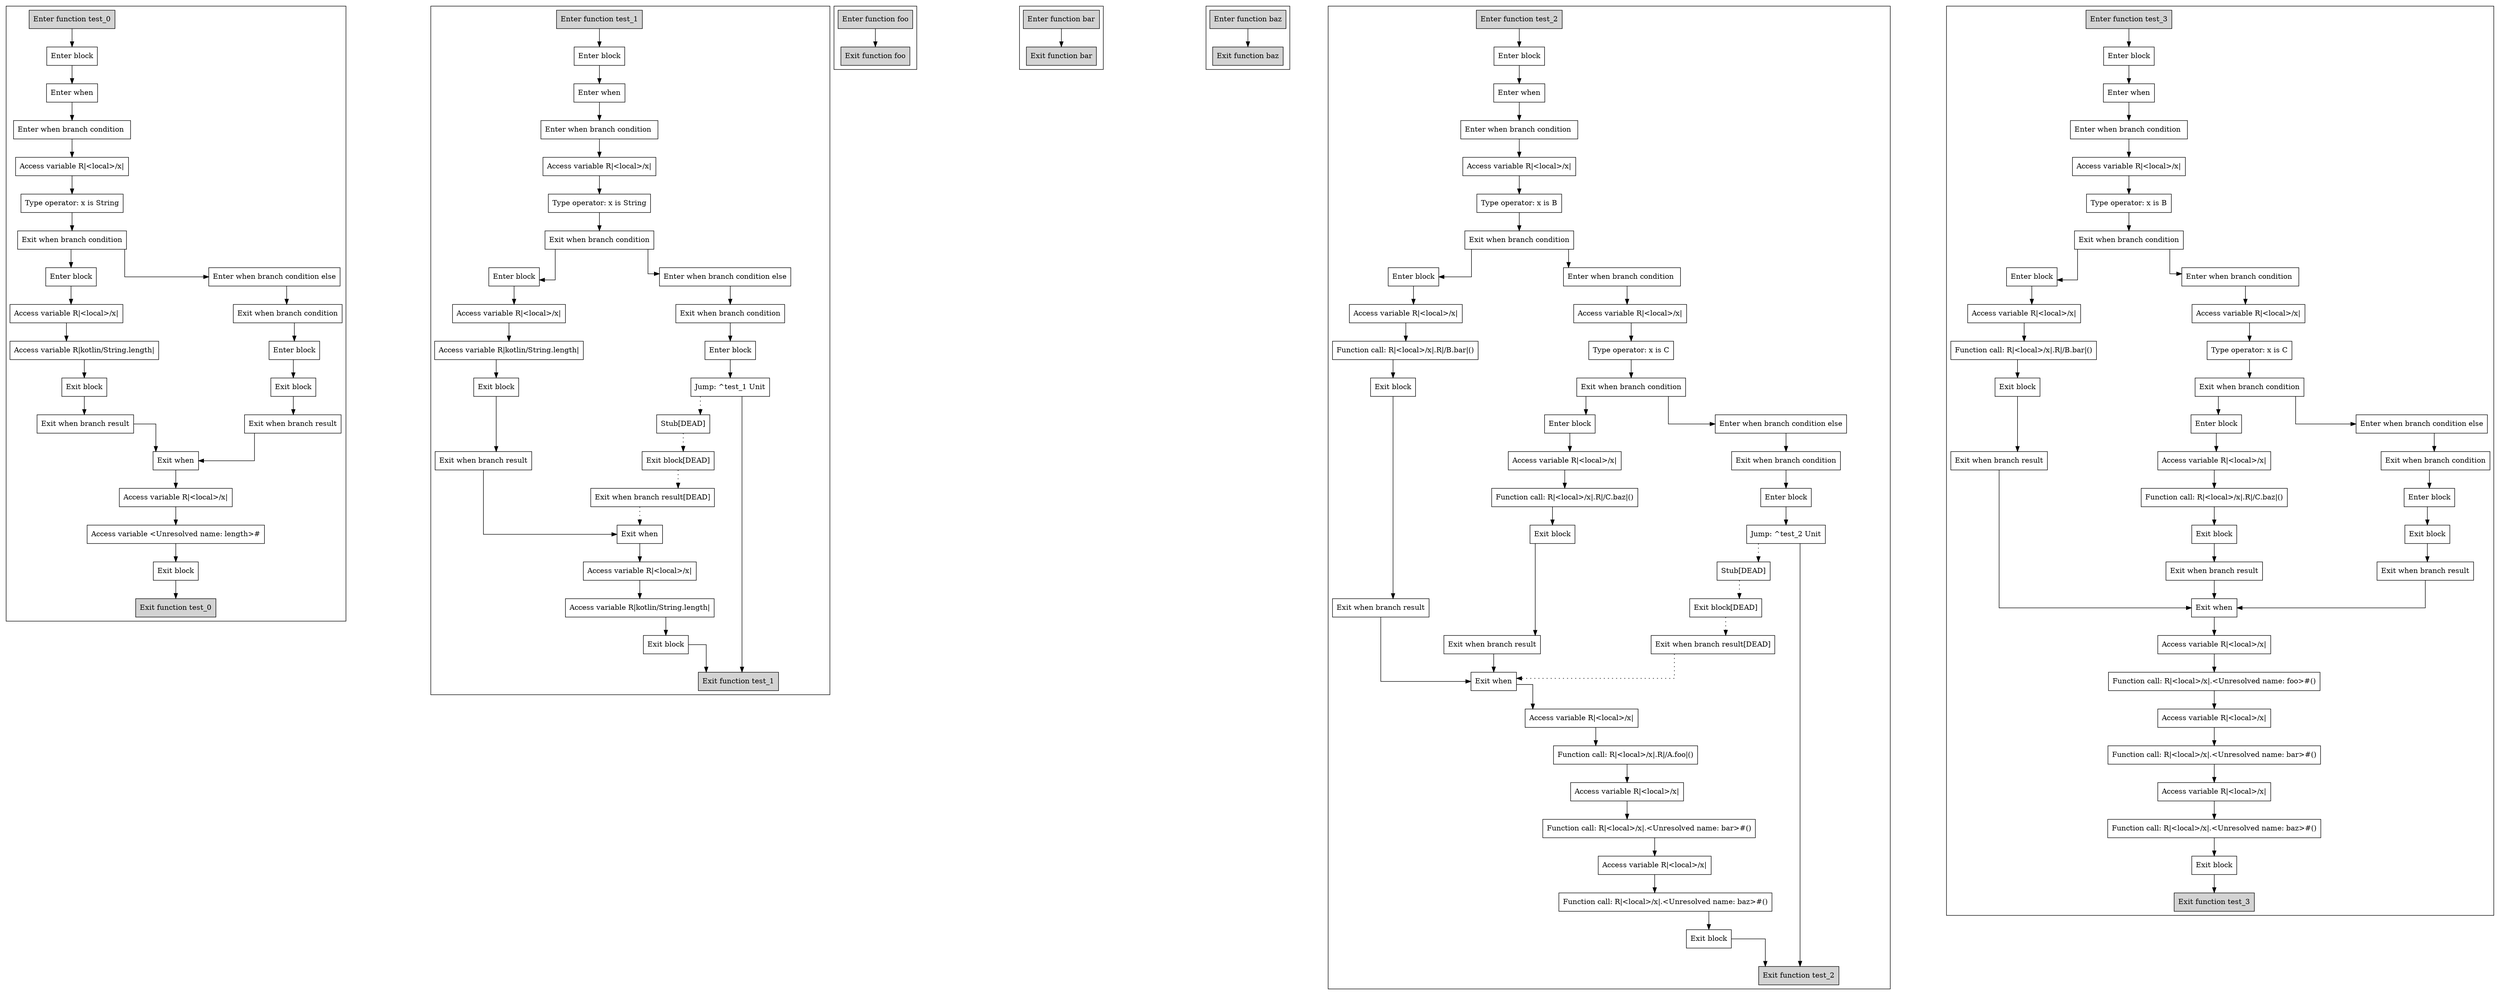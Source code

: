 digraph returns_kt {
graph [splines=ortho, nodesep=3]

subgraph cluster_test_0 {
  0 [shape=box label="Enter function test_0" style="filled"];
  1 [shape=box label="Enter block"];
  2 [shape=box label="Enter when"];
  3 [shape=box label="Enter when branch condition "];
  4 [shape=box label="Access variable R|<local>/x|"];
  5 [shape=box label="Type operator: x is String"];
  6 [shape=box label="Exit when branch condition"];
  7 [shape=box label="Enter block"];
  8 [shape=box label="Access variable R|<local>/x|"];
  9 [shape=box label="Access variable R|kotlin/String.length|"];
  10 [shape=box label="Exit block"];
  11 [shape=box label="Exit when branch result"];
  12 [shape=box label="Enter when branch condition else"];
  13 [shape=box label="Exit when branch condition"];
  14 [shape=box label="Enter block"];
  15 [shape=box label="Exit block"];
  16 [shape=box label="Exit when branch result"];
  17 [shape=box label="Exit when"];
  18 [shape=box label="Access variable R|<local>/x|"];
  19 [shape=box label="Access variable <Unresolved name: length>#"];
  20 [shape=box label="Exit block"];
  21 [shape=box label="Exit function test_0" style="filled"];

  0 -> {1};
  1 -> {2};
  2 -> {3};
  3 -> {4};
  4 -> {5};
  5 -> {6};
  6 -> {7 12};
  7 -> {8};
  8 -> {9};
  9 -> {10};
  10 -> {11};
  11 -> {17};
  12 -> {13};
  13 -> {14};
  14 -> {15};
  15 -> {16};
  16 -> {17};
  17 -> {18};
  18 -> {19};
  19 -> {20};
  20 -> {21};
}

subgraph cluster_test_1 {
  22 [shape=box label="Enter function test_1" style="filled"];
  23 [shape=box label="Enter block"];
  24 [shape=box label="Enter when"];
  25 [shape=box label="Enter when branch condition "];
  26 [shape=box label="Access variable R|<local>/x|"];
  27 [shape=box label="Type operator: x is String"];
  28 [shape=box label="Exit when branch condition"];
  29 [shape=box label="Enter block"];
  30 [shape=box label="Access variable R|<local>/x|"];
  31 [shape=box label="Access variable R|kotlin/String.length|"];
  32 [shape=box label="Exit block"];
  33 [shape=box label="Exit when branch result"];
  34 [shape=box label="Enter when branch condition else"];
  35 [shape=box label="Exit when branch condition"];
  36 [shape=box label="Enter block"];
  37 [shape=box label="Jump: ^test_1 Unit"];
  38 [shape=box label="Stub[DEAD]"];
  39 [shape=box label="Exit block[DEAD]"];
  40 [shape=box label="Exit when branch result[DEAD]"];
  41 [shape=box label="Exit when"];
  42 [shape=box label="Access variable R|<local>/x|"];
  43 [shape=box label="Access variable R|kotlin/String.length|"];
  44 [shape=box label="Exit block"];
  45 [shape=box label="Exit function test_1" style="filled"];

  22 -> {23};
  23 -> {24};
  24 -> {25};
  25 -> {26};
  26 -> {27};
  27 -> {28};
  28 -> {29 34};
  29 -> {30};
  30 -> {31};
  31 -> {32};
  32 -> {33};
  33 -> {41};
  34 -> {35};
  35 -> {36};
  36 -> {37};
  37 -> {45};
  37 -> {38} [style=dotted];
  38 -> {39} [style=dotted];
  39 -> {40} [style=dotted];
  40 -> {41} [style=dotted];
  41 -> {42};
  42 -> {43};
  43 -> {44};
  44 -> {45};
}

subgraph cluster_foo {
  46 [shape=box label="Enter function foo" style="filled"];
  47 [shape=box label="Exit function foo" style="filled"];

  46 -> {47};
}

subgraph cluster_bar {
  48 [shape=box label="Enter function bar" style="filled"];
  49 [shape=box label="Exit function bar" style="filled"];

  48 -> {49};
}

subgraph cluster_baz {
  50 [shape=box label="Enter function baz" style="filled"];
  51 [shape=box label="Exit function baz" style="filled"];

  50 -> {51};
}

subgraph cluster_test_2 {
  52 [shape=box label="Enter function test_2" style="filled"];
  53 [shape=box label="Enter block"];
  54 [shape=box label="Enter when"];
  55 [shape=box label="Enter when branch condition "];
  56 [shape=box label="Access variable R|<local>/x|"];
  57 [shape=box label="Type operator: x is B"];
  58 [shape=box label="Exit when branch condition"];
  59 [shape=box label="Enter block"];
  60 [shape=box label="Access variable R|<local>/x|"];
  61 [shape=box label="Function call: R|<local>/x|.R|/B.bar|()"];
  62 [shape=box label="Exit block"];
  63 [shape=box label="Exit when branch result"];
  64 [shape=box label="Enter when branch condition "];
  65 [shape=box label="Access variable R|<local>/x|"];
  66 [shape=box label="Type operator: x is C"];
  67 [shape=box label="Exit when branch condition"];
  68 [shape=box label="Enter block"];
  69 [shape=box label="Access variable R|<local>/x|"];
  70 [shape=box label="Function call: R|<local>/x|.R|/C.baz|()"];
  71 [shape=box label="Exit block"];
  72 [shape=box label="Exit when branch result"];
  73 [shape=box label="Enter when branch condition else"];
  74 [shape=box label="Exit when branch condition"];
  75 [shape=box label="Enter block"];
  76 [shape=box label="Jump: ^test_2 Unit"];
  77 [shape=box label="Stub[DEAD]"];
  78 [shape=box label="Exit block[DEAD]"];
  79 [shape=box label="Exit when branch result[DEAD]"];
  80 [shape=box label="Exit when"];
  81 [shape=box label="Access variable R|<local>/x|"];
  82 [shape=box label="Function call: R|<local>/x|.R|/A.foo|()"];
  83 [shape=box label="Access variable R|<local>/x|"];
  84 [shape=box label="Function call: R|<local>/x|.<Unresolved name: bar>#()"];
  85 [shape=box label="Access variable R|<local>/x|"];
  86 [shape=box label="Function call: R|<local>/x|.<Unresolved name: baz>#()"];
  87 [shape=box label="Exit block"];
  88 [shape=box label="Exit function test_2" style="filled"];

  52 -> {53};
  53 -> {54};
  54 -> {55};
  55 -> {56};
  56 -> {57};
  57 -> {58};
  58 -> {59 64};
  59 -> {60};
  60 -> {61};
  61 -> {62};
  62 -> {63};
  63 -> {80};
  64 -> {65};
  65 -> {66};
  66 -> {67};
  67 -> {68 73};
  68 -> {69};
  69 -> {70};
  70 -> {71};
  71 -> {72};
  72 -> {80};
  73 -> {74};
  74 -> {75};
  75 -> {76};
  76 -> {88};
  76 -> {77} [style=dotted];
  77 -> {78} [style=dotted];
  78 -> {79} [style=dotted];
  79 -> {80} [style=dotted];
  80 -> {81};
  81 -> {82};
  82 -> {83};
  83 -> {84};
  84 -> {85};
  85 -> {86};
  86 -> {87};
  87 -> {88};
}

subgraph cluster_test_3 {
  89 [shape=box label="Enter function test_3" style="filled"];
  90 [shape=box label="Enter block"];
  91 [shape=box label="Enter when"];
  92 [shape=box label="Enter when branch condition "];
  93 [shape=box label="Access variable R|<local>/x|"];
  94 [shape=box label="Type operator: x is B"];
  95 [shape=box label="Exit when branch condition"];
  96 [shape=box label="Enter block"];
  97 [shape=box label="Access variable R|<local>/x|"];
  98 [shape=box label="Function call: R|<local>/x|.R|/B.bar|()"];
  99 [shape=box label="Exit block"];
  100 [shape=box label="Exit when branch result"];
  101 [shape=box label="Enter when branch condition "];
  102 [shape=box label="Access variable R|<local>/x|"];
  103 [shape=box label="Type operator: x is C"];
  104 [shape=box label="Exit when branch condition"];
  105 [shape=box label="Enter block"];
  106 [shape=box label="Access variable R|<local>/x|"];
  107 [shape=box label="Function call: R|<local>/x|.R|/C.baz|()"];
  108 [shape=box label="Exit block"];
  109 [shape=box label="Exit when branch result"];
  110 [shape=box label="Enter when branch condition else"];
  111 [shape=box label="Exit when branch condition"];
  112 [shape=box label="Enter block"];
  113 [shape=box label="Exit block"];
  114 [shape=box label="Exit when branch result"];
  115 [shape=box label="Exit when"];
  116 [shape=box label="Access variable R|<local>/x|"];
  117 [shape=box label="Function call: R|<local>/x|.<Unresolved name: foo>#()"];
  118 [shape=box label="Access variable R|<local>/x|"];
  119 [shape=box label="Function call: R|<local>/x|.<Unresolved name: bar>#()"];
  120 [shape=box label="Access variable R|<local>/x|"];
  121 [shape=box label="Function call: R|<local>/x|.<Unresolved name: baz>#()"];
  122 [shape=box label="Exit block"];
  123 [shape=box label="Exit function test_3" style="filled"];

  89 -> {90};
  90 -> {91};
  91 -> {92};
  92 -> {93};
  93 -> {94};
  94 -> {95};
  95 -> {96 101};
  96 -> {97};
  97 -> {98};
  98 -> {99};
  99 -> {100};
  100 -> {115};
  101 -> {102};
  102 -> {103};
  103 -> {104};
  104 -> {105 110};
  105 -> {106};
  106 -> {107};
  107 -> {108};
  108 -> {109};
  109 -> {115};
  110 -> {111};
  111 -> {112};
  112 -> {113};
  113 -> {114};
  114 -> {115};
  115 -> {116};
  116 -> {117};
  117 -> {118};
  118 -> {119};
  119 -> {120};
  120 -> {121};
  121 -> {122};
  122 -> {123};
}

}
